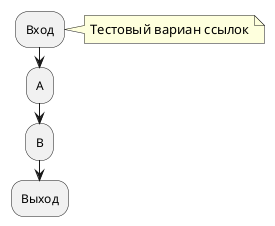 @startuml


:Вход;
note right
Тестовый вариан ссылок
end note

:A;
:B;

:Выход;
@enduml

@startuml

:Вход A;

:C;

:Выход A;
@enduml

@startuml

:Вход B;

:Выход B;
@enduml

@startuml

:Вход C;

:Выход C;
@enduml